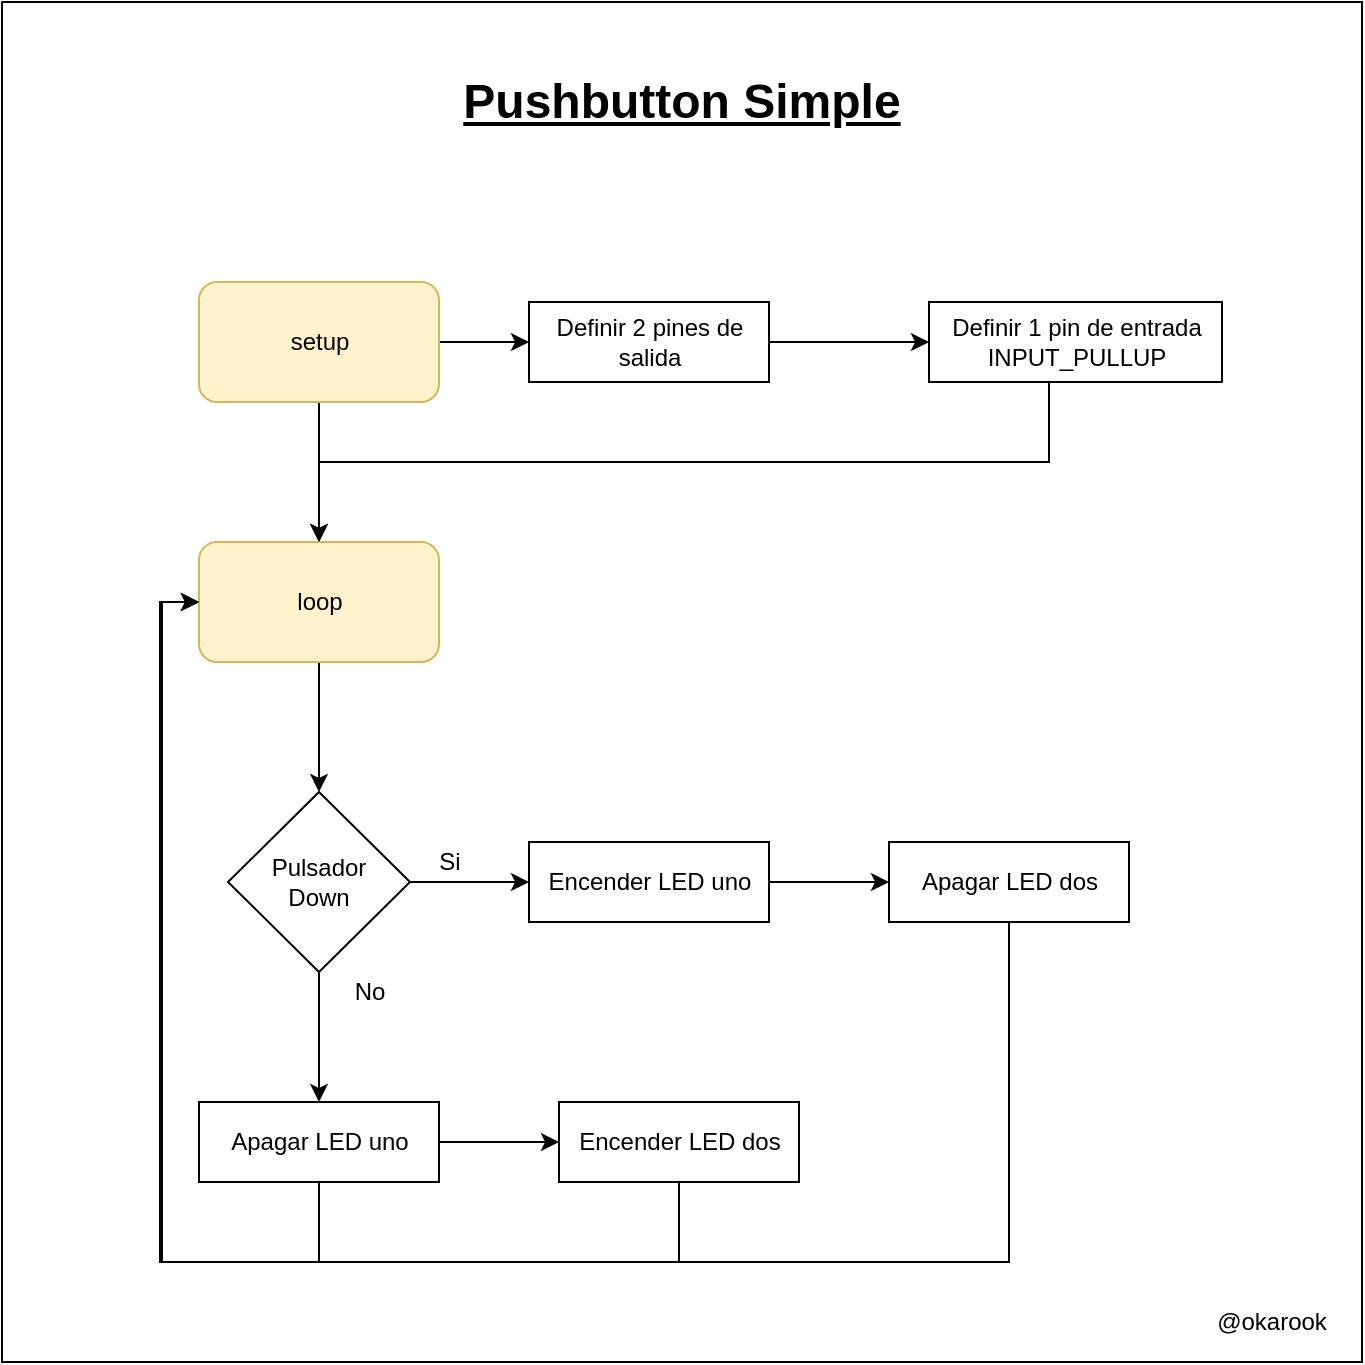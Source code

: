 <mxfile version="13.1.3">
    <diagram id="Qwb1rF_dMpi1wpGuuUVu" name="Semaforo-Simple">
        <mxGraphModel dx="1171" dy="771" grid="1" gridSize="10" guides="1" tooltips="1" connect="1" arrows="1" fold="1" page="1" pageScale="1" pageWidth="850" pageHeight="1100" math="0" shadow="0">
            <root>
                <mxCell id="0"/>
                <mxCell id="1" parent="0"/>
                <mxCell id="3" value="" style="rounded=0;whiteSpace=wrap;html=1;" parent="1" vertex="1">
                    <mxGeometry x="90" y="20" width="680" height="680" as="geometry"/>
                </mxCell>
                <mxCell id="G4ZIIX9ekKNboTHv59yJ-3" style="edgeStyle=orthogonalEdgeStyle;rounded=0;orthogonalLoop=1;jettySize=auto;html=1;" parent="1" source="G4ZIIX9ekKNboTHv59yJ-1" target="G4ZIIX9ekKNboTHv59yJ-4" edge="1">
                    <mxGeometry relative="1" as="geometry">
                        <mxPoint x="248.5" y="260" as="targetPoint"/>
                    </mxGeometry>
                </mxCell>
                <mxCell id="G4ZIIX9ekKNboTHv59yJ-8" style="edgeStyle=orthogonalEdgeStyle;rounded=0;orthogonalLoop=1;jettySize=auto;html=1;entryX=0.5;entryY=0;entryDx=0;entryDy=0;" parent="1" source="G4ZIIX9ekKNboTHv59yJ-1" target="G4ZIIX9ekKNboTHv59yJ-2" edge="1">
                    <mxGeometry relative="1" as="geometry"/>
                </mxCell>
                <mxCell id="G4ZIIX9ekKNboTHv59yJ-1" value="&lt;font color=&quot;#030303&quot;&gt;setup&lt;/font&gt;" style="rounded=1;whiteSpace=wrap;html=1;fillColor=#fff2cc;strokeColor=#d6b656;" parent="1" vertex="1">
                    <mxGeometry x="188.5" y="160" width="120" height="60" as="geometry"/>
                </mxCell>
                <mxCell id="G4ZIIX9ekKNboTHv59yJ-9" style="edgeStyle=orthogonalEdgeStyle;rounded=0;orthogonalLoop=1;jettySize=auto;html=1;entryX=0.5;entryY=0;entryDx=0;entryDy=0;" parent="1" source="G4ZIIX9ekKNboTHv59yJ-2" target="49" edge="1">
                    <mxGeometry relative="1" as="geometry">
                        <mxPoint x="248.5" y="420" as="targetPoint"/>
                    </mxGeometry>
                </mxCell>
                <mxCell id="G4ZIIX9ekKNboTHv59yJ-2" value="&lt;span style=&quot;background-color: rgb(255 , 242 , 204)&quot;&gt;&lt;font color=&quot;#030303&quot;&gt;loop&lt;/font&gt;&lt;/span&gt;" style="rounded=1;whiteSpace=wrap;html=1;fillColor=#fff2cc;strokeColor=#d6b656;" parent="1" vertex="1">
                    <mxGeometry x="188.5" y="290" width="120" height="60" as="geometry"/>
                </mxCell>
                <mxCell id="G4ZIIX9ekKNboTHv59yJ-5" style="edgeStyle=orthogonalEdgeStyle;rounded=0;orthogonalLoop=1;jettySize=auto;html=1;entryX=0.5;entryY=0;entryDx=0;entryDy=0;exitX=0.5;exitY=1;exitDx=0;exitDy=0;" parent="1" source="7" target="G4ZIIX9ekKNboTHv59yJ-2" edge="1">
                    <mxGeometry relative="1" as="geometry">
                        <mxPoint x="578.5" y="210" as="sourcePoint"/>
                        <Array as="points">
                            <mxPoint x="613.5" y="250"/>
                            <mxPoint x="248.5" y="250"/>
                        </Array>
                    </mxGeometry>
                </mxCell>
                <mxCell id="8" value="" style="edgeStyle=orthogonalEdgeStyle;rounded=0;orthogonalLoop=1;jettySize=auto;html=1;" parent="1" source="G4ZIIX9ekKNboTHv59yJ-4" target="7" edge="1">
                    <mxGeometry relative="1" as="geometry"/>
                </mxCell>
                <mxCell id="G4ZIIX9ekKNboTHv59yJ-4" value="Definir 2 pines de salida" style="rounded=0;whiteSpace=wrap;html=1;" parent="1" vertex="1">
                    <mxGeometry x="353.5" y="170" width="120" height="40" as="geometry"/>
                </mxCell>
                <mxCell id="7" value="Definir 1 pin de entrada INPUT_PULLUP" style="rounded=0;whiteSpace=wrap;html=1;" parent="1" vertex="1">
                    <mxGeometry x="553.5" y="170" width="146.5" height="40" as="geometry"/>
                </mxCell>
                <mxCell id="G4ZIIX9ekKNboTHv59yJ-12" value="" style="edgeStyle=orthogonalEdgeStyle;rounded=0;orthogonalLoop=1;jettySize=auto;html=1;" parent="1" target="G4ZIIX9ekKNboTHv59yJ-11" edge="1">
                    <mxGeometry relative="1" as="geometry">
                        <mxPoint x="298.5" y="440" as="sourcePoint"/>
                    </mxGeometry>
                </mxCell>
                <mxCell id="23" value="" style="edgeStyle=orthogonalEdgeStyle;rounded=0;orthogonalLoop=1;jettySize=auto;html=1;" parent="1" source="20" target="22" edge="1">
                    <mxGeometry relative="1" as="geometry"/>
                </mxCell>
                <mxCell id="20" value="Encender LED uno" style="whiteSpace=wrap;html=1;rounded=0;" parent="1" vertex="1">
                    <mxGeometry x="353.5" y="440" width="120" height="40" as="geometry"/>
                </mxCell>
                <mxCell id="57" style="edgeStyle=orthogonalEdgeStyle;rounded=0;orthogonalLoop=1;jettySize=auto;html=1;entryX=0;entryY=0.5;entryDx=0;entryDy=0;" edge="1" parent="1" source="22" target="G4ZIIX9ekKNboTHv59yJ-2">
                    <mxGeometry relative="1" as="geometry">
                        <Array as="points">
                            <mxPoint x="594" y="650"/>
                            <mxPoint x="170" y="650"/>
                            <mxPoint x="170" y="320"/>
                        </Array>
                    </mxGeometry>
                </mxCell>
                <mxCell id="22" value="Apagar LED dos" style="whiteSpace=wrap;html=1;rounded=0;" parent="1" vertex="1">
                    <mxGeometry x="533.5" y="440" width="120" height="40" as="geometry"/>
                </mxCell>
                <mxCell id="2" value="&lt;span style=&quot;font-size: 24px&quot;&gt;&lt;b&gt;&lt;u&gt;Pushbutton Simple&lt;/u&gt;&lt;/b&gt;&lt;/span&gt;" style="text;html=1;strokeColor=none;fillColor=none;align=center;verticalAlign=middle;whiteSpace=wrap;rounded=0;" parent="1" vertex="1">
                    <mxGeometry x="295" y="60" width="270" height="20" as="geometry"/>
                </mxCell>
                <mxCell id="6" value="@okarook" style="text;html=1;strokeColor=none;fillColor=none;align=center;verticalAlign=middle;whiteSpace=wrap;rounded=0;" parent="1" vertex="1">
                    <mxGeometry x="700" y="670" width="50" height="20" as="geometry"/>
                </mxCell>
                <mxCell id="50" style="edgeStyle=orthogonalEdgeStyle;rounded=0;orthogonalLoop=1;jettySize=auto;html=1;entryX=0;entryY=0.5;entryDx=0;entryDy=0;" edge="1" parent="1" source="49" target="20">
                    <mxGeometry relative="1" as="geometry"/>
                </mxCell>
                <mxCell id="56" style="edgeStyle=orthogonalEdgeStyle;rounded=0;orthogonalLoop=1;jettySize=auto;html=1;entryX=0.5;entryY=0;entryDx=0;entryDy=0;" edge="1" parent="1" source="49" target="54">
                    <mxGeometry relative="1" as="geometry"/>
                </mxCell>
                <mxCell id="49" value="Pulsador &lt;br&gt;Down" style="rhombus;whiteSpace=wrap;html=1;" vertex="1" parent="1">
                    <mxGeometry x="203" y="415" width="91" height="90" as="geometry"/>
                </mxCell>
                <mxCell id="51" value="Si" style="text;html=1;strokeColor=none;fillColor=none;align=center;verticalAlign=middle;whiteSpace=wrap;rounded=0;" vertex="1" parent="1">
                    <mxGeometry x="294" y="440" width="40" height="20" as="geometry"/>
                </mxCell>
                <mxCell id="52" value="No" style="text;html=1;strokeColor=none;fillColor=none;align=center;verticalAlign=middle;whiteSpace=wrap;rounded=0;" vertex="1" parent="1">
                    <mxGeometry x="254" y="505" width="40" height="20" as="geometry"/>
                </mxCell>
                <mxCell id="53" value="" style="edgeStyle=orthogonalEdgeStyle;rounded=0;orthogonalLoop=1;jettySize=auto;html=1;" edge="1" parent="1" source="54" target="55">
                    <mxGeometry relative="1" as="geometry"/>
                </mxCell>
                <mxCell id="59" style="edgeStyle=orthogonalEdgeStyle;rounded=0;orthogonalLoop=1;jettySize=auto;html=1;entryX=0;entryY=0.5;entryDx=0;entryDy=0;" edge="1" parent="1" source="54" target="G4ZIIX9ekKNboTHv59yJ-2">
                    <mxGeometry relative="1" as="geometry">
                        <Array as="points">
                            <mxPoint x="249" y="650"/>
                            <mxPoint x="169" y="650"/>
                            <mxPoint x="169" y="320"/>
                        </Array>
                    </mxGeometry>
                </mxCell>
                <mxCell id="54" value="Apagar LED uno" style="whiteSpace=wrap;html=1;rounded=0;" vertex="1" parent="1">
                    <mxGeometry x="188.5" y="570" width="120" height="40" as="geometry"/>
                </mxCell>
                <mxCell id="58" style="edgeStyle=orthogonalEdgeStyle;rounded=0;orthogonalLoop=1;jettySize=auto;html=1;entryX=0;entryY=0.5;entryDx=0;entryDy=0;" edge="1" parent="1" source="55" target="G4ZIIX9ekKNboTHv59yJ-2">
                    <mxGeometry relative="1" as="geometry">
                        <Array as="points">
                            <mxPoint x="429" y="650"/>
                            <mxPoint x="169" y="650"/>
                            <mxPoint x="169" y="320"/>
                        </Array>
                    </mxGeometry>
                </mxCell>
                <mxCell id="55" value="Encender LED dos" style="whiteSpace=wrap;html=1;rounded=0;" vertex="1" parent="1">
                    <mxGeometry x="368.5" y="570" width="120" height="40" as="geometry"/>
                </mxCell>
            </root>
        </mxGraphModel>
    </diagram>
</mxfile>
